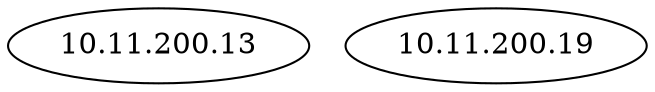 graph pni_network {
   "10.11.200.13" [function="dcqnet-ctrl"  os="ocnos" mgmt_ip="10.11.200.13" ports="54" username="ocnos" password="ocnos"]
   "10.11.200.19" [function="dcqnet-ctrl"  os="ocnos" mgmt_ip="10.11.200.19" ports="54" username="ocnos" password="ocnos"]
}
